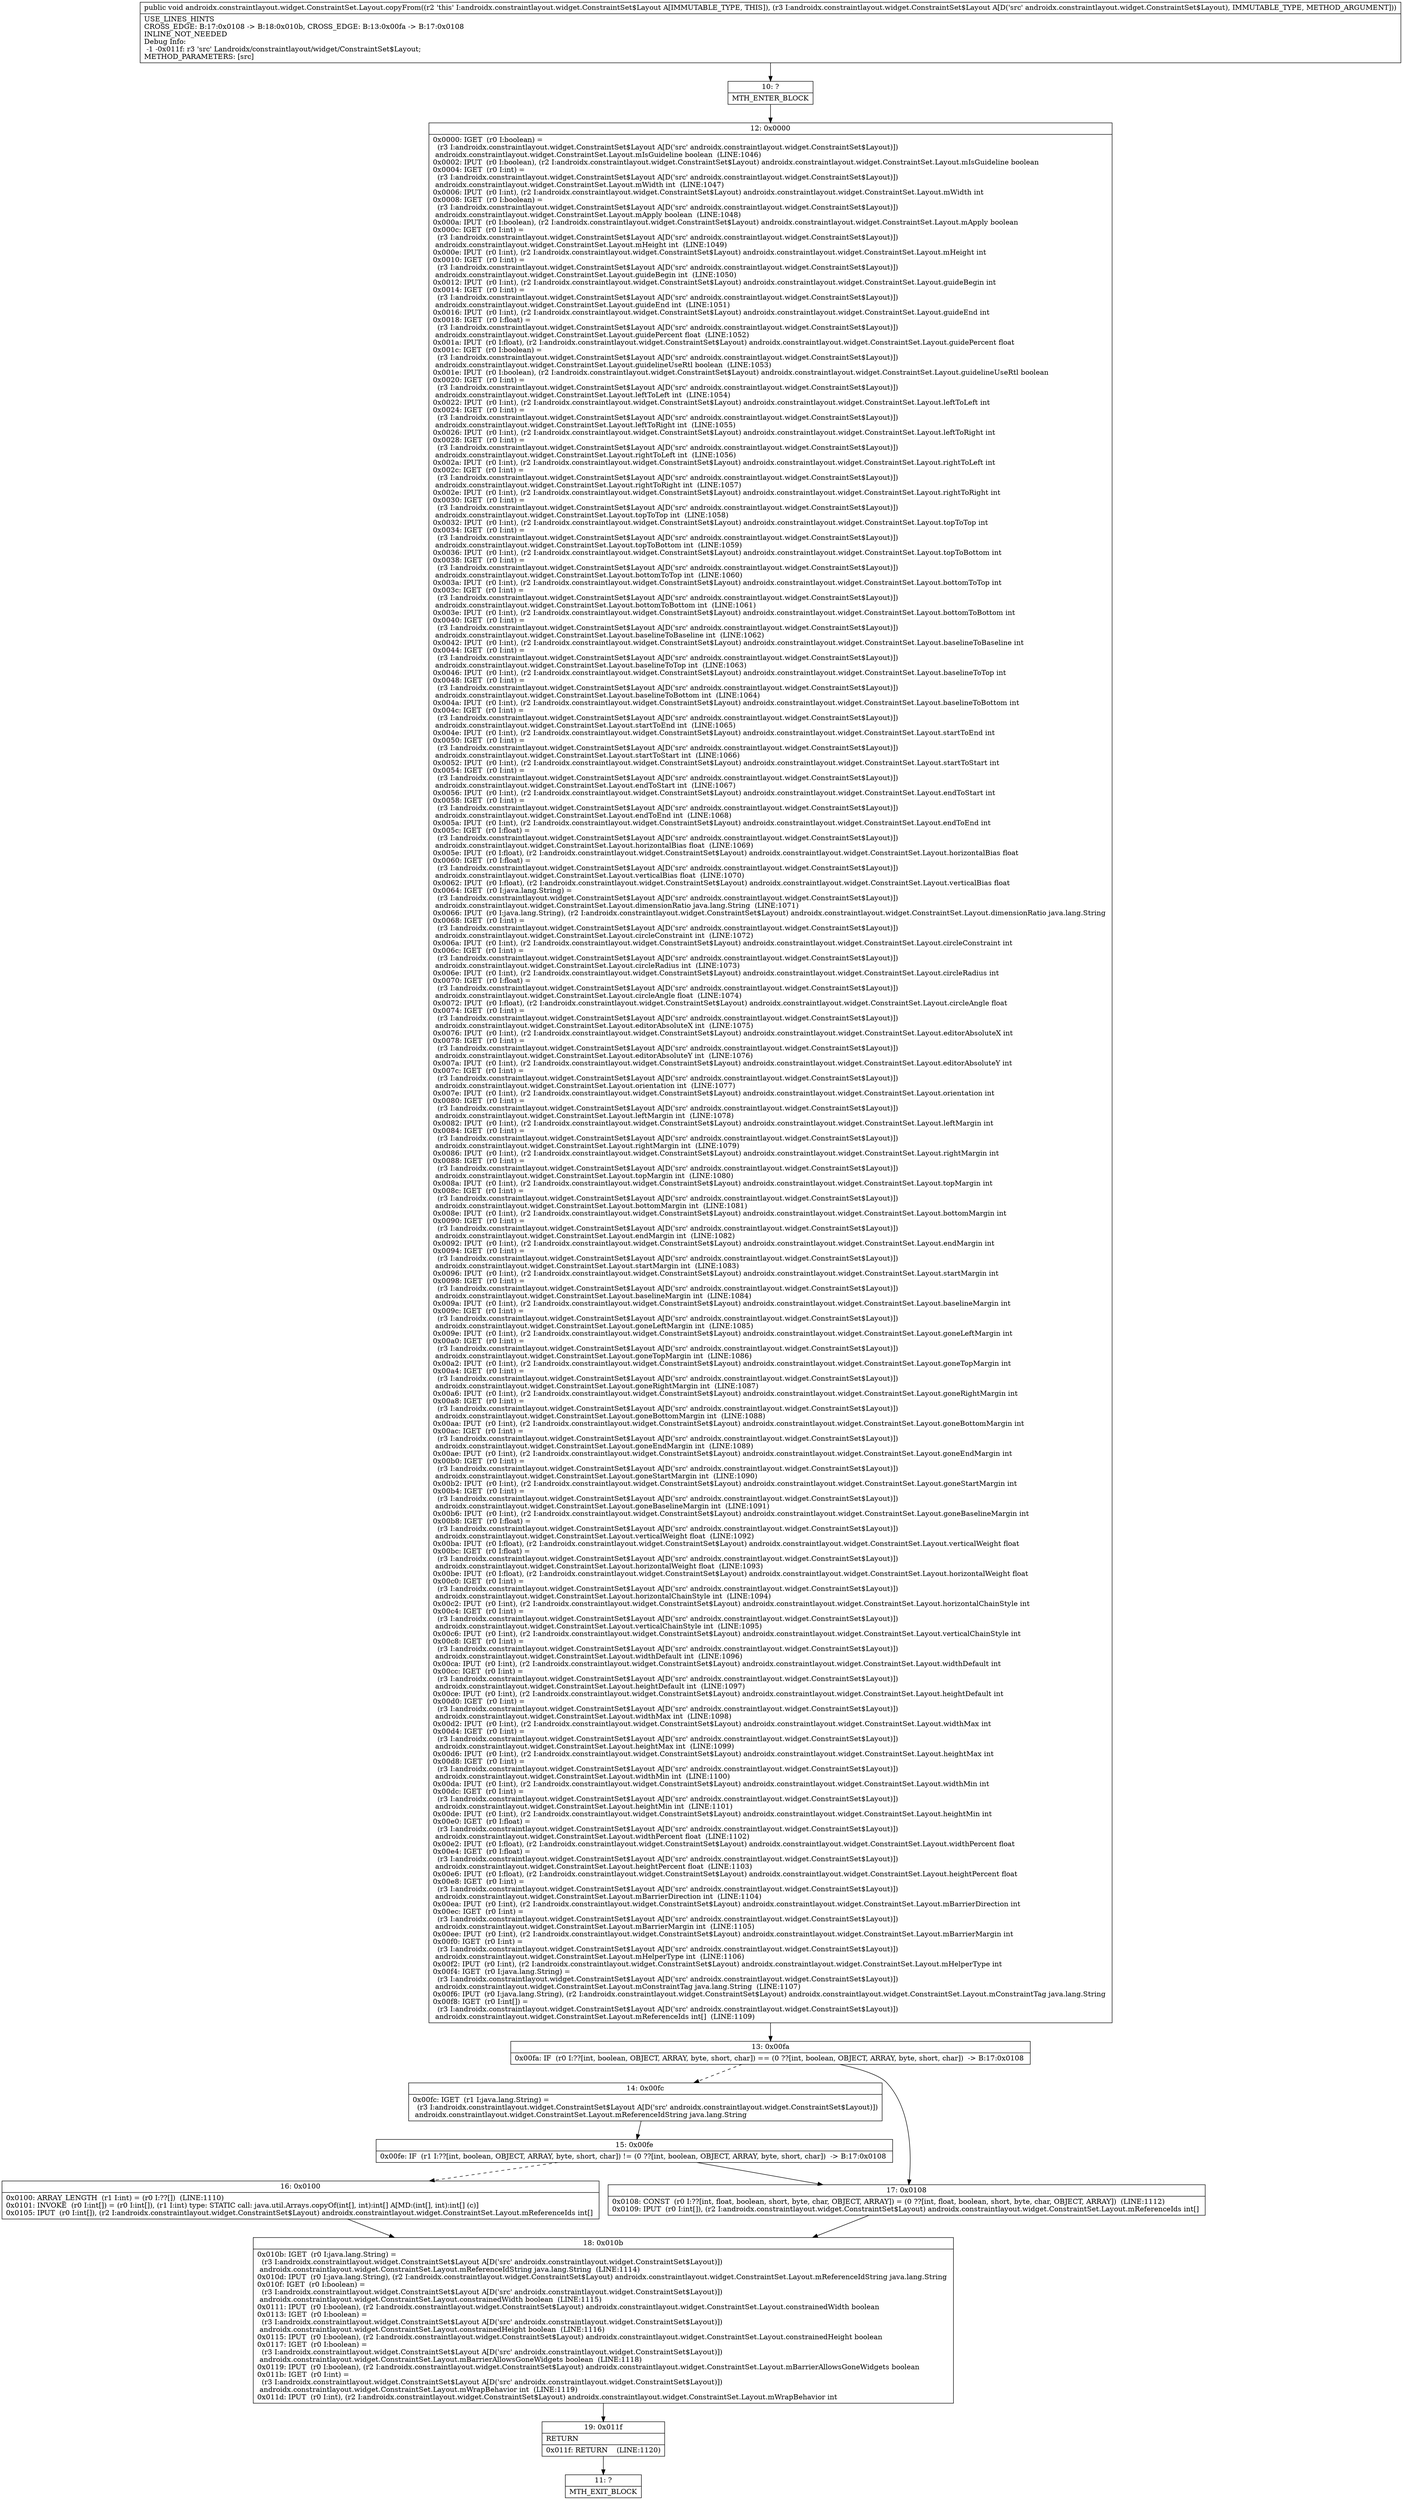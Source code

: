 digraph "CFG forandroidx.constraintlayout.widget.ConstraintSet.Layout.copyFrom(Landroidx\/constraintlayout\/widget\/ConstraintSet$Layout;)V" {
Node_10 [shape=record,label="{10\:\ ?|MTH_ENTER_BLOCK\l}"];
Node_12 [shape=record,label="{12\:\ 0x0000|0x0000: IGET  (r0 I:boolean) = \l  (r3 I:androidx.constraintlayout.widget.ConstraintSet$Layout A[D('src' androidx.constraintlayout.widget.ConstraintSet$Layout)])\l androidx.constraintlayout.widget.ConstraintSet.Layout.mIsGuideline boolean  (LINE:1046)\l0x0002: IPUT  (r0 I:boolean), (r2 I:androidx.constraintlayout.widget.ConstraintSet$Layout) androidx.constraintlayout.widget.ConstraintSet.Layout.mIsGuideline boolean \l0x0004: IGET  (r0 I:int) = \l  (r3 I:androidx.constraintlayout.widget.ConstraintSet$Layout A[D('src' androidx.constraintlayout.widget.ConstraintSet$Layout)])\l androidx.constraintlayout.widget.ConstraintSet.Layout.mWidth int  (LINE:1047)\l0x0006: IPUT  (r0 I:int), (r2 I:androidx.constraintlayout.widget.ConstraintSet$Layout) androidx.constraintlayout.widget.ConstraintSet.Layout.mWidth int \l0x0008: IGET  (r0 I:boolean) = \l  (r3 I:androidx.constraintlayout.widget.ConstraintSet$Layout A[D('src' androidx.constraintlayout.widget.ConstraintSet$Layout)])\l androidx.constraintlayout.widget.ConstraintSet.Layout.mApply boolean  (LINE:1048)\l0x000a: IPUT  (r0 I:boolean), (r2 I:androidx.constraintlayout.widget.ConstraintSet$Layout) androidx.constraintlayout.widget.ConstraintSet.Layout.mApply boolean \l0x000c: IGET  (r0 I:int) = \l  (r3 I:androidx.constraintlayout.widget.ConstraintSet$Layout A[D('src' androidx.constraintlayout.widget.ConstraintSet$Layout)])\l androidx.constraintlayout.widget.ConstraintSet.Layout.mHeight int  (LINE:1049)\l0x000e: IPUT  (r0 I:int), (r2 I:androidx.constraintlayout.widget.ConstraintSet$Layout) androidx.constraintlayout.widget.ConstraintSet.Layout.mHeight int \l0x0010: IGET  (r0 I:int) = \l  (r3 I:androidx.constraintlayout.widget.ConstraintSet$Layout A[D('src' androidx.constraintlayout.widget.ConstraintSet$Layout)])\l androidx.constraintlayout.widget.ConstraintSet.Layout.guideBegin int  (LINE:1050)\l0x0012: IPUT  (r0 I:int), (r2 I:androidx.constraintlayout.widget.ConstraintSet$Layout) androidx.constraintlayout.widget.ConstraintSet.Layout.guideBegin int \l0x0014: IGET  (r0 I:int) = \l  (r3 I:androidx.constraintlayout.widget.ConstraintSet$Layout A[D('src' androidx.constraintlayout.widget.ConstraintSet$Layout)])\l androidx.constraintlayout.widget.ConstraintSet.Layout.guideEnd int  (LINE:1051)\l0x0016: IPUT  (r0 I:int), (r2 I:androidx.constraintlayout.widget.ConstraintSet$Layout) androidx.constraintlayout.widget.ConstraintSet.Layout.guideEnd int \l0x0018: IGET  (r0 I:float) = \l  (r3 I:androidx.constraintlayout.widget.ConstraintSet$Layout A[D('src' androidx.constraintlayout.widget.ConstraintSet$Layout)])\l androidx.constraintlayout.widget.ConstraintSet.Layout.guidePercent float  (LINE:1052)\l0x001a: IPUT  (r0 I:float), (r2 I:androidx.constraintlayout.widget.ConstraintSet$Layout) androidx.constraintlayout.widget.ConstraintSet.Layout.guidePercent float \l0x001c: IGET  (r0 I:boolean) = \l  (r3 I:androidx.constraintlayout.widget.ConstraintSet$Layout A[D('src' androidx.constraintlayout.widget.ConstraintSet$Layout)])\l androidx.constraintlayout.widget.ConstraintSet.Layout.guidelineUseRtl boolean  (LINE:1053)\l0x001e: IPUT  (r0 I:boolean), (r2 I:androidx.constraintlayout.widget.ConstraintSet$Layout) androidx.constraintlayout.widget.ConstraintSet.Layout.guidelineUseRtl boolean \l0x0020: IGET  (r0 I:int) = \l  (r3 I:androidx.constraintlayout.widget.ConstraintSet$Layout A[D('src' androidx.constraintlayout.widget.ConstraintSet$Layout)])\l androidx.constraintlayout.widget.ConstraintSet.Layout.leftToLeft int  (LINE:1054)\l0x0022: IPUT  (r0 I:int), (r2 I:androidx.constraintlayout.widget.ConstraintSet$Layout) androidx.constraintlayout.widget.ConstraintSet.Layout.leftToLeft int \l0x0024: IGET  (r0 I:int) = \l  (r3 I:androidx.constraintlayout.widget.ConstraintSet$Layout A[D('src' androidx.constraintlayout.widget.ConstraintSet$Layout)])\l androidx.constraintlayout.widget.ConstraintSet.Layout.leftToRight int  (LINE:1055)\l0x0026: IPUT  (r0 I:int), (r2 I:androidx.constraintlayout.widget.ConstraintSet$Layout) androidx.constraintlayout.widget.ConstraintSet.Layout.leftToRight int \l0x0028: IGET  (r0 I:int) = \l  (r3 I:androidx.constraintlayout.widget.ConstraintSet$Layout A[D('src' androidx.constraintlayout.widget.ConstraintSet$Layout)])\l androidx.constraintlayout.widget.ConstraintSet.Layout.rightToLeft int  (LINE:1056)\l0x002a: IPUT  (r0 I:int), (r2 I:androidx.constraintlayout.widget.ConstraintSet$Layout) androidx.constraintlayout.widget.ConstraintSet.Layout.rightToLeft int \l0x002c: IGET  (r0 I:int) = \l  (r3 I:androidx.constraintlayout.widget.ConstraintSet$Layout A[D('src' androidx.constraintlayout.widget.ConstraintSet$Layout)])\l androidx.constraintlayout.widget.ConstraintSet.Layout.rightToRight int  (LINE:1057)\l0x002e: IPUT  (r0 I:int), (r2 I:androidx.constraintlayout.widget.ConstraintSet$Layout) androidx.constraintlayout.widget.ConstraintSet.Layout.rightToRight int \l0x0030: IGET  (r0 I:int) = \l  (r3 I:androidx.constraintlayout.widget.ConstraintSet$Layout A[D('src' androidx.constraintlayout.widget.ConstraintSet$Layout)])\l androidx.constraintlayout.widget.ConstraintSet.Layout.topToTop int  (LINE:1058)\l0x0032: IPUT  (r0 I:int), (r2 I:androidx.constraintlayout.widget.ConstraintSet$Layout) androidx.constraintlayout.widget.ConstraintSet.Layout.topToTop int \l0x0034: IGET  (r0 I:int) = \l  (r3 I:androidx.constraintlayout.widget.ConstraintSet$Layout A[D('src' androidx.constraintlayout.widget.ConstraintSet$Layout)])\l androidx.constraintlayout.widget.ConstraintSet.Layout.topToBottom int  (LINE:1059)\l0x0036: IPUT  (r0 I:int), (r2 I:androidx.constraintlayout.widget.ConstraintSet$Layout) androidx.constraintlayout.widget.ConstraintSet.Layout.topToBottom int \l0x0038: IGET  (r0 I:int) = \l  (r3 I:androidx.constraintlayout.widget.ConstraintSet$Layout A[D('src' androidx.constraintlayout.widget.ConstraintSet$Layout)])\l androidx.constraintlayout.widget.ConstraintSet.Layout.bottomToTop int  (LINE:1060)\l0x003a: IPUT  (r0 I:int), (r2 I:androidx.constraintlayout.widget.ConstraintSet$Layout) androidx.constraintlayout.widget.ConstraintSet.Layout.bottomToTop int \l0x003c: IGET  (r0 I:int) = \l  (r3 I:androidx.constraintlayout.widget.ConstraintSet$Layout A[D('src' androidx.constraintlayout.widget.ConstraintSet$Layout)])\l androidx.constraintlayout.widget.ConstraintSet.Layout.bottomToBottom int  (LINE:1061)\l0x003e: IPUT  (r0 I:int), (r2 I:androidx.constraintlayout.widget.ConstraintSet$Layout) androidx.constraintlayout.widget.ConstraintSet.Layout.bottomToBottom int \l0x0040: IGET  (r0 I:int) = \l  (r3 I:androidx.constraintlayout.widget.ConstraintSet$Layout A[D('src' androidx.constraintlayout.widget.ConstraintSet$Layout)])\l androidx.constraintlayout.widget.ConstraintSet.Layout.baselineToBaseline int  (LINE:1062)\l0x0042: IPUT  (r0 I:int), (r2 I:androidx.constraintlayout.widget.ConstraintSet$Layout) androidx.constraintlayout.widget.ConstraintSet.Layout.baselineToBaseline int \l0x0044: IGET  (r0 I:int) = \l  (r3 I:androidx.constraintlayout.widget.ConstraintSet$Layout A[D('src' androidx.constraintlayout.widget.ConstraintSet$Layout)])\l androidx.constraintlayout.widget.ConstraintSet.Layout.baselineToTop int  (LINE:1063)\l0x0046: IPUT  (r0 I:int), (r2 I:androidx.constraintlayout.widget.ConstraintSet$Layout) androidx.constraintlayout.widget.ConstraintSet.Layout.baselineToTop int \l0x0048: IGET  (r0 I:int) = \l  (r3 I:androidx.constraintlayout.widget.ConstraintSet$Layout A[D('src' androidx.constraintlayout.widget.ConstraintSet$Layout)])\l androidx.constraintlayout.widget.ConstraintSet.Layout.baselineToBottom int  (LINE:1064)\l0x004a: IPUT  (r0 I:int), (r2 I:androidx.constraintlayout.widget.ConstraintSet$Layout) androidx.constraintlayout.widget.ConstraintSet.Layout.baselineToBottom int \l0x004c: IGET  (r0 I:int) = \l  (r3 I:androidx.constraintlayout.widget.ConstraintSet$Layout A[D('src' androidx.constraintlayout.widget.ConstraintSet$Layout)])\l androidx.constraintlayout.widget.ConstraintSet.Layout.startToEnd int  (LINE:1065)\l0x004e: IPUT  (r0 I:int), (r2 I:androidx.constraintlayout.widget.ConstraintSet$Layout) androidx.constraintlayout.widget.ConstraintSet.Layout.startToEnd int \l0x0050: IGET  (r0 I:int) = \l  (r3 I:androidx.constraintlayout.widget.ConstraintSet$Layout A[D('src' androidx.constraintlayout.widget.ConstraintSet$Layout)])\l androidx.constraintlayout.widget.ConstraintSet.Layout.startToStart int  (LINE:1066)\l0x0052: IPUT  (r0 I:int), (r2 I:androidx.constraintlayout.widget.ConstraintSet$Layout) androidx.constraintlayout.widget.ConstraintSet.Layout.startToStart int \l0x0054: IGET  (r0 I:int) = \l  (r3 I:androidx.constraintlayout.widget.ConstraintSet$Layout A[D('src' androidx.constraintlayout.widget.ConstraintSet$Layout)])\l androidx.constraintlayout.widget.ConstraintSet.Layout.endToStart int  (LINE:1067)\l0x0056: IPUT  (r0 I:int), (r2 I:androidx.constraintlayout.widget.ConstraintSet$Layout) androidx.constraintlayout.widget.ConstraintSet.Layout.endToStart int \l0x0058: IGET  (r0 I:int) = \l  (r3 I:androidx.constraintlayout.widget.ConstraintSet$Layout A[D('src' androidx.constraintlayout.widget.ConstraintSet$Layout)])\l androidx.constraintlayout.widget.ConstraintSet.Layout.endToEnd int  (LINE:1068)\l0x005a: IPUT  (r0 I:int), (r2 I:androidx.constraintlayout.widget.ConstraintSet$Layout) androidx.constraintlayout.widget.ConstraintSet.Layout.endToEnd int \l0x005c: IGET  (r0 I:float) = \l  (r3 I:androidx.constraintlayout.widget.ConstraintSet$Layout A[D('src' androidx.constraintlayout.widget.ConstraintSet$Layout)])\l androidx.constraintlayout.widget.ConstraintSet.Layout.horizontalBias float  (LINE:1069)\l0x005e: IPUT  (r0 I:float), (r2 I:androidx.constraintlayout.widget.ConstraintSet$Layout) androidx.constraintlayout.widget.ConstraintSet.Layout.horizontalBias float \l0x0060: IGET  (r0 I:float) = \l  (r3 I:androidx.constraintlayout.widget.ConstraintSet$Layout A[D('src' androidx.constraintlayout.widget.ConstraintSet$Layout)])\l androidx.constraintlayout.widget.ConstraintSet.Layout.verticalBias float  (LINE:1070)\l0x0062: IPUT  (r0 I:float), (r2 I:androidx.constraintlayout.widget.ConstraintSet$Layout) androidx.constraintlayout.widget.ConstraintSet.Layout.verticalBias float \l0x0064: IGET  (r0 I:java.lang.String) = \l  (r3 I:androidx.constraintlayout.widget.ConstraintSet$Layout A[D('src' androidx.constraintlayout.widget.ConstraintSet$Layout)])\l androidx.constraintlayout.widget.ConstraintSet.Layout.dimensionRatio java.lang.String  (LINE:1071)\l0x0066: IPUT  (r0 I:java.lang.String), (r2 I:androidx.constraintlayout.widget.ConstraintSet$Layout) androidx.constraintlayout.widget.ConstraintSet.Layout.dimensionRatio java.lang.String \l0x0068: IGET  (r0 I:int) = \l  (r3 I:androidx.constraintlayout.widget.ConstraintSet$Layout A[D('src' androidx.constraintlayout.widget.ConstraintSet$Layout)])\l androidx.constraintlayout.widget.ConstraintSet.Layout.circleConstraint int  (LINE:1072)\l0x006a: IPUT  (r0 I:int), (r2 I:androidx.constraintlayout.widget.ConstraintSet$Layout) androidx.constraintlayout.widget.ConstraintSet.Layout.circleConstraint int \l0x006c: IGET  (r0 I:int) = \l  (r3 I:androidx.constraintlayout.widget.ConstraintSet$Layout A[D('src' androidx.constraintlayout.widget.ConstraintSet$Layout)])\l androidx.constraintlayout.widget.ConstraintSet.Layout.circleRadius int  (LINE:1073)\l0x006e: IPUT  (r0 I:int), (r2 I:androidx.constraintlayout.widget.ConstraintSet$Layout) androidx.constraintlayout.widget.ConstraintSet.Layout.circleRadius int \l0x0070: IGET  (r0 I:float) = \l  (r3 I:androidx.constraintlayout.widget.ConstraintSet$Layout A[D('src' androidx.constraintlayout.widget.ConstraintSet$Layout)])\l androidx.constraintlayout.widget.ConstraintSet.Layout.circleAngle float  (LINE:1074)\l0x0072: IPUT  (r0 I:float), (r2 I:androidx.constraintlayout.widget.ConstraintSet$Layout) androidx.constraintlayout.widget.ConstraintSet.Layout.circleAngle float \l0x0074: IGET  (r0 I:int) = \l  (r3 I:androidx.constraintlayout.widget.ConstraintSet$Layout A[D('src' androidx.constraintlayout.widget.ConstraintSet$Layout)])\l androidx.constraintlayout.widget.ConstraintSet.Layout.editorAbsoluteX int  (LINE:1075)\l0x0076: IPUT  (r0 I:int), (r2 I:androidx.constraintlayout.widget.ConstraintSet$Layout) androidx.constraintlayout.widget.ConstraintSet.Layout.editorAbsoluteX int \l0x0078: IGET  (r0 I:int) = \l  (r3 I:androidx.constraintlayout.widget.ConstraintSet$Layout A[D('src' androidx.constraintlayout.widget.ConstraintSet$Layout)])\l androidx.constraintlayout.widget.ConstraintSet.Layout.editorAbsoluteY int  (LINE:1076)\l0x007a: IPUT  (r0 I:int), (r2 I:androidx.constraintlayout.widget.ConstraintSet$Layout) androidx.constraintlayout.widget.ConstraintSet.Layout.editorAbsoluteY int \l0x007c: IGET  (r0 I:int) = \l  (r3 I:androidx.constraintlayout.widget.ConstraintSet$Layout A[D('src' androidx.constraintlayout.widget.ConstraintSet$Layout)])\l androidx.constraintlayout.widget.ConstraintSet.Layout.orientation int  (LINE:1077)\l0x007e: IPUT  (r0 I:int), (r2 I:androidx.constraintlayout.widget.ConstraintSet$Layout) androidx.constraintlayout.widget.ConstraintSet.Layout.orientation int \l0x0080: IGET  (r0 I:int) = \l  (r3 I:androidx.constraintlayout.widget.ConstraintSet$Layout A[D('src' androidx.constraintlayout.widget.ConstraintSet$Layout)])\l androidx.constraintlayout.widget.ConstraintSet.Layout.leftMargin int  (LINE:1078)\l0x0082: IPUT  (r0 I:int), (r2 I:androidx.constraintlayout.widget.ConstraintSet$Layout) androidx.constraintlayout.widget.ConstraintSet.Layout.leftMargin int \l0x0084: IGET  (r0 I:int) = \l  (r3 I:androidx.constraintlayout.widget.ConstraintSet$Layout A[D('src' androidx.constraintlayout.widget.ConstraintSet$Layout)])\l androidx.constraintlayout.widget.ConstraintSet.Layout.rightMargin int  (LINE:1079)\l0x0086: IPUT  (r0 I:int), (r2 I:androidx.constraintlayout.widget.ConstraintSet$Layout) androidx.constraintlayout.widget.ConstraintSet.Layout.rightMargin int \l0x0088: IGET  (r0 I:int) = \l  (r3 I:androidx.constraintlayout.widget.ConstraintSet$Layout A[D('src' androidx.constraintlayout.widget.ConstraintSet$Layout)])\l androidx.constraintlayout.widget.ConstraintSet.Layout.topMargin int  (LINE:1080)\l0x008a: IPUT  (r0 I:int), (r2 I:androidx.constraintlayout.widget.ConstraintSet$Layout) androidx.constraintlayout.widget.ConstraintSet.Layout.topMargin int \l0x008c: IGET  (r0 I:int) = \l  (r3 I:androidx.constraintlayout.widget.ConstraintSet$Layout A[D('src' androidx.constraintlayout.widget.ConstraintSet$Layout)])\l androidx.constraintlayout.widget.ConstraintSet.Layout.bottomMargin int  (LINE:1081)\l0x008e: IPUT  (r0 I:int), (r2 I:androidx.constraintlayout.widget.ConstraintSet$Layout) androidx.constraintlayout.widget.ConstraintSet.Layout.bottomMargin int \l0x0090: IGET  (r0 I:int) = \l  (r3 I:androidx.constraintlayout.widget.ConstraintSet$Layout A[D('src' androidx.constraintlayout.widget.ConstraintSet$Layout)])\l androidx.constraintlayout.widget.ConstraintSet.Layout.endMargin int  (LINE:1082)\l0x0092: IPUT  (r0 I:int), (r2 I:androidx.constraintlayout.widget.ConstraintSet$Layout) androidx.constraintlayout.widget.ConstraintSet.Layout.endMargin int \l0x0094: IGET  (r0 I:int) = \l  (r3 I:androidx.constraintlayout.widget.ConstraintSet$Layout A[D('src' androidx.constraintlayout.widget.ConstraintSet$Layout)])\l androidx.constraintlayout.widget.ConstraintSet.Layout.startMargin int  (LINE:1083)\l0x0096: IPUT  (r0 I:int), (r2 I:androidx.constraintlayout.widget.ConstraintSet$Layout) androidx.constraintlayout.widget.ConstraintSet.Layout.startMargin int \l0x0098: IGET  (r0 I:int) = \l  (r3 I:androidx.constraintlayout.widget.ConstraintSet$Layout A[D('src' androidx.constraintlayout.widget.ConstraintSet$Layout)])\l androidx.constraintlayout.widget.ConstraintSet.Layout.baselineMargin int  (LINE:1084)\l0x009a: IPUT  (r0 I:int), (r2 I:androidx.constraintlayout.widget.ConstraintSet$Layout) androidx.constraintlayout.widget.ConstraintSet.Layout.baselineMargin int \l0x009c: IGET  (r0 I:int) = \l  (r3 I:androidx.constraintlayout.widget.ConstraintSet$Layout A[D('src' androidx.constraintlayout.widget.ConstraintSet$Layout)])\l androidx.constraintlayout.widget.ConstraintSet.Layout.goneLeftMargin int  (LINE:1085)\l0x009e: IPUT  (r0 I:int), (r2 I:androidx.constraintlayout.widget.ConstraintSet$Layout) androidx.constraintlayout.widget.ConstraintSet.Layout.goneLeftMargin int \l0x00a0: IGET  (r0 I:int) = \l  (r3 I:androidx.constraintlayout.widget.ConstraintSet$Layout A[D('src' androidx.constraintlayout.widget.ConstraintSet$Layout)])\l androidx.constraintlayout.widget.ConstraintSet.Layout.goneTopMargin int  (LINE:1086)\l0x00a2: IPUT  (r0 I:int), (r2 I:androidx.constraintlayout.widget.ConstraintSet$Layout) androidx.constraintlayout.widget.ConstraintSet.Layout.goneTopMargin int \l0x00a4: IGET  (r0 I:int) = \l  (r3 I:androidx.constraintlayout.widget.ConstraintSet$Layout A[D('src' androidx.constraintlayout.widget.ConstraintSet$Layout)])\l androidx.constraintlayout.widget.ConstraintSet.Layout.goneRightMargin int  (LINE:1087)\l0x00a6: IPUT  (r0 I:int), (r2 I:androidx.constraintlayout.widget.ConstraintSet$Layout) androidx.constraintlayout.widget.ConstraintSet.Layout.goneRightMargin int \l0x00a8: IGET  (r0 I:int) = \l  (r3 I:androidx.constraintlayout.widget.ConstraintSet$Layout A[D('src' androidx.constraintlayout.widget.ConstraintSet$Layout)])\l androidx.constraintlayout.widget.ConstraintSet.Layout.goneBottomMargin int  (LINE:1088)\l0x00aa: IPUT  (r0 I:int), (r2 I:androidx.constraintlayout.widget.ConstraintSet$Layout) androidx.constraintlayout.widget.ConstraintSet.Layout.goneBottomMargin int \l0x00ac: IGET  (r0 I:int) = \l  (r3 I:androidx.constraintlayout.widget.ConstraintSet$Layout A[D('src' androidx.constraintlayout.widget.ConstraintSet$Layout)])\l androidx.constraintlayout.widget.ConstraintSet.Layout.goneEndMargin int  (LINE:1089)\l0x00ae: IPUT  (r0 I:int), (r2 I:androidx.constraintlayout.widget.ConstraintSet$Layout) androidx.constraintlayout.widget.ConstraintSet.Layout.goneEndMargin int \l0x00b0: IGET  (r0 I:int) = \l  (r3 I:androidx.constraintlayout.widget.ConstraintSet$Layout A[D('src' androidx.constraintlayout.widget.ConstraintSet$Layout)])\l androidx.constraintlayout.widget.ConstraintSet.Layout.goneStartMargin int  (LINE:1090)\l0x00b2: IPUT  (r0 I:int), (r2 I:androidx.constraintlayout.widget.ConstraintSet$Layout) androidx.constraintlayout.widget.ConstraintSet.Layout.goneStartMargin int \l0x00b4: IGET  (r0 I:int) = \l  (r3 I:androidx.constraintlayout.widget.ConstraintSet$Layout A[D('src' androidx.constraintlayout.widget.ConstraintSet$Layout)])\l androidx.constraintlayout.widget.ConstraintSet.Layout.goneBaselineMargin int  (LINE:1091)\l0x00b6: IPUT  (r0 I:int), (r2 I:androidx.constraintlayout.widget.ConstraintSet$Layout) androidx.constraintlayout.widget.ConstraintSet.Layout.goneBaselineMargin int \l0x00b8: IGET  (r0 I:float) = \l  (r3 I:androidx.constraintlayout.widget.ConstraintSet$Layout A[D('src' androidx.constraintlayout.widget.ConstraintSet$Layout)])\l androidx.constraintlayout.widget.ConstraintSet.Layout.verticalWeight float  (LINE:1092)\l0x00ba: IPUT  (r0 I:float), (r2 I:androidx.constraintlayout.widget.ConstraintSet$Layout) androidx.constraintlayout.widget.ConstraintSet.Layout.verticalWeight float \l0x00bc: IGET  (r0 I:float) = \l  (r3 I:androidx.constraintlayout.widget.ConstraintSet$Layout A[D('src' androidx.constraintlayout.widget.ConstraintSet$Layout)])\l androidx.constraintlayout.widget.ConstraintSet.Layout.horizontalWeight float  (LINE:1093)\l0x00be: IPUT  (r0 I:float), (r2 I:androidx.constraintlayout.widget.ConstraintSet$Layout) androidx.constraintlayout.widget.ConstraintSet.Layout.horizontalWeight float \l0x00c0: IGET  (r0 I:int) = \l  (r3 I:androidx.constraintlayout.widget.ConstraintSet$Layout A[D('src' androidx.constraintlayout.widget.ConstraintSet$Layout)])\l androidx.constraintlayout.widget.ConstraintSet.Layout.horizontalChainStyle int  (LINE:1094)\l0x00c2: IPUT  (r0 I:int), (r2 I:androidx.constraintlayout.widget.ConstraintSet$Layout) androidx.constraintlayout.widget.ConstraintSet.Layout.horizontalChainStyle int \l0x00c4: IGET  (r0 I:int) = \l  (r3 I:androidx.constraintlayout.widget.ConstraintSet$Layout A[D('src' androidx.constraintlayout.widget.ConstraintSet$Layout)])\l androidx.constraintlayout.widget.ConstraintSet.Layout.verticalChainStyle int  (LINE:1095)\l0x00c6: IPUT  (r0 I:int), (r2 I:androidx.constraintlayout.widget.ConstraintSet$Layout) androidx.constraintlayout.widget.ConstraintSet.Layout.verticalChainStyle int \l0x00c8: IGET  (r0 I:int) = \l  (r3 I:androidx.constraintlayout.widget.ConstraintSet$Layout A[D('src' androidx.constraintlayout.widget.ConstraintSet$Layout)])\l androidx.constraintlayout.widget.ConstraintSet.Layout.widthDefault int  (LINE:1096)\l0x00ca: IPUT  (r0 I:int), (r2 I:androidx.constraintlayout.widget.ConstraintSet$Layout) androidx.constraintlayout.widget.ConstraintSet.Layout.widthDefault int \l0x00cc: IGET  (r0 I:int) = \l  (r3 I:androidx.constraintlayout.widget.ConstraintSet$Layout A[D('src' androidx.constraintlayout.widget.ConstraintSet$Layout)])\l androidx.constraintlayout.widget.ConstraintSet.Layout.heightDefault int  (LINE:1097)\l0x00ce: IPUT  (r0 I:int), (r2 I:androidx.constraintlayout.widget.ConstraintSet$Layout) androidx.constraintlayout.widget.ConstraintSet.Layout.heightDefault int \l0x00d0: IGET  (r0 I:int) = \l  (r3 I:androidx.constraintlayout.widget.ConstraintSet$Layout A[D('src' androidx.constraintlayout.widget.ConstraintSet$Layout)])\l androidx.constraintlayout.widget.ConstraintSet.Layout.widthMax int  (LINE:1098)\l0x00d2: IPUT  (r0 I:int), (r2 I:androidx.constraintlayout.widget.ConstraintSet$Layout) androidx.constraintlayout.widget.ConstraintSet.Layout.widthMax int \l0x00d4: IGET  (r0 I:int) = \l  (r3 I:androidx.constraintlayout.widget.ConstraintSet$Layout A[D('src' androidx.constraintlayout.widget.ConstraintSet$Layout)])\l androidx.constraintlayout.widget.ConstraintSet.Layout.heightMax int  (LINE:1099)\l0x00d6: IPUT  (r0 I:int), (r2 I:androidx.constraintlayout.widget.ConstraintSet$Layout) androidx.constraintlayout.widget.ConstraintSet.Layout.heightMax int \l0x00d8: IGET  (r0 I:int) = \l  (r3 I:androidx.constraintlayout.widget.ConstraintSet$Layout A[D('src' androidx.constraintlayout.widget.ConstraintSet$Layout)])\l androidx.constraintlayout.widget.ConstraintSet.Layout.widthMin int  (LINE:1100)\l0x00da: IPUT  (r0 I:int), (r2 I:androidx.constraintlayout.widget.ConstraintSet$Layout) androidx.constraintlayout.widget.ConstraintSet.Layout.widthMin int \l0x00dc: IGET  (r0 I:int) = \l  (r3 I:androidx.constraintlayout.widget.ConstraintSet$Layout A[D('src' androidx.constraintlayout.widget.ConstraintSet$Layout)])\l androidx.constraintlayout.widget.ConstraintSet.Layout.heightMin int  (LINE:1101)\l0x00de: IPUT  (r0 I:int), (r2 I:androidx.constraintlayout.widget.ConstraintSet$Layout) androidx.constraintlayout.widget.ConstraintSet.Layout.heightMin int \l0x00e0: IGET  (r0 I:float) = \l  (r3 I:androidx.constraintlayout.widget.ConstraintSet$Layout A[D('src' androidx.constraintlayout.widget.ConstraintSet$Layout)])\l androidx.constraintlayout.widget.ConstraintSet.Layout.widthPercent float  (LINE:1102)\l0x00e2: IPUT  (r0 I:float), (r2 I:androidx.constraintlayout.widget.ConstraintSet$Layout) androidx.constraintlayout.widget.ConstraintSet.Layout.widthPercent float \l0x00e4: IGET  (r0 I:float) = \l  (r3 I:androidx.constraintlayout.widget.ConstraintSet$Layout A[D('src' androidx.constraintlayout.widget.ConstraintSet$Layout)])\l androidx.constraintlayout.widget.ConstraintSet.Layout.heightPercent float  (LINE:1103)\l0x00e6: IPUT  (r0 I:float), (r2 I:androidx.constraintlayout.widget.ConstraintSet$Layout) androidx.constraintlayout.widget.ConstraintSet.Layout.heightPercent float \l0x00e8: IGET  (r0 I:int) = \l  (r3 I:androidx.constraintlayout.widget.ConstraintSet$Layout A[D('src' androidx.constraintlayout.widget.ConstraintSet$Layout)])\l androidx.constraintlayout.widget.ConstraintSet.Layout.mBarrierDirection int  (LINE:1104)\l0x00ea: IPUT  (r0 I:int), (r2 I:androidx.constraintlayout.widget.ConstraintSet$Layout) androidx.constraintlayout.widget.ConstraintSet.Layout.mBarrierDirection int \l0x00ec: IGET  (r0 I:int) = \l  (r3 I:androidx.constraintlayout.widget.ConstraintSet$Layout A[D('src' androidx.constraintlayout.widget.ConstraintSet$Layout)])\l androidx.constraintlayout.widget.ConstraintSet.Layout.mBarrierMargin int  (LINE:1105)\l0x00ee: IPUT  (r0 I:int), (r2 I:androidx.constraintlayout.widget.ConstraintSet$Layout) androidx.constraintlayout.widget.ConstraintSet.Layout.mBarrierMargin int \l0x00f0: IGET  (r0 I:int) = \l  (r3 I:androidx.constraintlayout.widget.ConstraintSet$Layout A[D('src' androidx.constraintlayout.widget.ConstraintSet$Layout)])\l androidx.constraintlayout.widget.ConstraintSet.Layout.mHelperType int  (LINE:1106)\l0x00f2: IPUT  (r0 I:int), (r2 I:androidx.constraintlayout.widget.ConstraintSet$Layout) androidx.constraintlayout.widget.ConstraintSet.Layout.mHelperType int \l0x00f4: IGET  (r0 I:java.lang.String) = \l  (r3 I:androidx.constraintlayout.widget.ConstraintSet$Layout A[D('src' androidx.constraintlayout.widget.ConstraintSet$Layout)])\l androidx.constraintlayout.widget.ConstraintSet.Layout.mConstraintTag java.lang.String  (LINE:1107)\l0x00f6: IPUT  (r0 I:java.lang.String), (r2 I:androidx.constraintlayout.widget.ConstraintSet$Layout) androidx.constraintlayout.widget.ConstraintSet.Layout.mConstraintTag java.lang.String \l0x00f8: IGET  (r0 I:int[]) = \l  (r3 I:androidx.constraintlayout.widget.ConstraintSet$Layout A[D('src' androidx.constraintlayout.widget.ConstraintSet$Layout)])\l androidx.constraintlayout.widget.ConstraintSet.Layout.mReferenceIds int[]  (LINE:1109)\l}"];
Node_13 [shape=record,label="{13\:\ 0x00fa|0x00fa: IF  (r0 I:??[int, boolean, OBJECT, ARRAY, byte, short, char]) == (0 ??[int, boolean, OBJECT, ARRAY, byte, short, char])  \-\> B:17:0x0108 \l}"];
Node_14 [shape=record,label="{14\:\ 0x00fc|0x00fc: IGET  (r1 I:java.lang.String) = \l  (r3 I:androidx.constraintlayout.widget.ConstraintSet$Layout A[D('src' androidx.constraintlayout.widget.ConstraintSet$Layout)])\l androidx.constraintlayout.widget.ConstraintSet.Layout.mReferenceIdString java.lang.String \l}"];
Node_15 [shape=record,label="{15\:\ 0x00fe|0x00fe: IF  (r1 I:??[int, boolean, OBJECT, ARRAY, byte, short, char]) != (0 ??[int, boolean, OBJECT, ARRAY, byte, short, char])  \-\> B:17:0x0108 \l}"];
Node_16 [shape=record,label="{16\:\ 0x0100|0x0100: ARRAY_LENGTH  (r1 I:int) = (r0 I:??[])  (LINE:1110)\l0x0101: INVOKE  (r0 I:int[]) = (r0 I:int[]), (r1 I:int) type: STATIC call: java.util.Arrays.copyOf(int[], int):int[] A[MD:(int[], int):int[] (c)]\l0x0105: IPUT  (r0 I:int[]), (r2 I:androidx.constraintlayout.widget.ConstraintSet$Layout) androidx.constraintlayout.widget.ConstraintSet.Layout.mReferenceIds int[] \l}"];
Node_18 [shape=record,label="{18\:\ 0x010b|0x010b: IGET  (r0 I:java.lang.String) = \l  (r3 I:androidx.constraintlayout.widget.ConstraintSet$Layout A[D('src' androidx.constraintlayout.widget.ConstraintSet$Layout)])\l androidx.constraintlayout.widget.ConstraintSet.Layout.mReferenceIdString java.lang.String  (LINE:1114)\l0x010d: IPUT  (r0 I:java.lang.String), (r2 I:androidx.constraintlayout.widget.ConstraintSet$Layout) androidx.constraintlayout.widget.ConstraintSet.Layout.mReferenceIdString java.lang.String \l0x010f: IGET  (r0 I:boolean) = \l  (r3 I:androidx.constraintlayout.widget.ConstraintSet$Layout A[D('src' androidx.constraintlayout.widget.ConstraintSet$Layout)])\l androidx.constraintlayout.widget.ConstraintSet.Layout.constrainedWidth boolean  (LINE:1115)\l0x0111: IPUT  (r0 I:boolean), (r2 I:androidx.constraintlayout.widget.ConstraintSet$Layout) androidx.constraintlayout.widget.ConstraintSet.Layout.constrainedWidth boolean \l0x0113: IGET  (r0 I:boolean) = \l  (r3 I:androidx.constraintlayout.widget.ConstraintSet$Layout A[D('src' androidx.constraintlayout.widget.ConstraintSet$Layout)])\l androidx.constraintlayout.widget.ConstraintSet.Layout.constrainedHeight boolean  (LINE:1116)\l0x0115: IPUT  (r0 I:boolean), (r2 I:androidx.constraintlayout.widget.ConstraintSet$Layout) androidx.constraintlayout.widget.ConstraintSet.Layout.constrainedHeight boolean \l0x0117: IGET  (r0 I:boolean) = \l  (r3 I:androidx.constraintlayout.widget.ConstraintSet$Layout A[D('src' androidx.constraintlayout.widget.ConstraintSet$Layout)])\l androidx.constraintlayout.widget.ConstraintSet.Layout.mBarrierAllowsGoneWidgets boolean  (LINE:1118)\l0x0119: IPUT  (r0 I:boolean), (r2 I:androidx.constraintlayout.widget.ConstraintSet$Layout) androidx.constraintlayout.widget.ConstraintSet.Layout.mBarrierAllowsGoneWidgets boolean \l0x011b: IGET  (r0 I:int) = \l  (r3 I:androidx.constraintlayout.widget.ConstraintSet$Layout A[D('src' androidx.constraintlayout.widget.ConstraintSet$Layout)])\l androidx.constraintlayout.widget.ConstraintSet.Layout.mWrapBehavior int  (LINE:1119)\l0x011d: IPUT  (r0 I:int), (r2 I:androidx.constraintlayout.widget.ConstraintSet$Layout) androidx.constraintlayout.widget.ConstraintSet.Layout.mWrapBehavior int \l}"];
Node_19 [shape=record,label="{19\:\ 0x011f|RETURN\l|0x011f: RETURN    (LINE:1120)\l}"];
Node_11 [shape=record,label="{11\:\ ?|MTH_EXIT_BLOCK\l}"];
Node_17 [shape=record,label="{17\:\ 0x0108|0x0108: CONST  (r0 I:??[int, float, boolean, short, byte, char, OBJECT, ARRAY]) = (0 ??[int, float, boolean, short, byte, char, OBJECT, ARRAY])  (LINE:1112)\l0x0109: IPUT  (r0 I:int[]), (r2 I:androidx.constraintlayout.widget.ConstraintSet$Layout) androidx.constraintlayout.widget.ConstraintSet.Layout.mReferenceIds int[] \l}"];
MethodNode[shape=record,label="{public void androidx.constraintlayout.widget.ConstraintSet.Layout.copyFrom((r2 'this' I:androidx.constraintlayout.widget.ConstraintSet$Layout A[IMMUTABLE_TYPE, THIS]), (r3 I:androidx.constraintlayout.widget.ConstraintSet$Layout A[D('src' androidx.constraintlayout.widget.ConstraintSet$Layout), IMMUTABLE_TYPE, METHOD_ARGUMENT]))  | USE_LINES_HINTS\lCROSS_EDGE: B:17:0x0108 \-\> B:18:0x010b, CROSS_EDGE: B:13:0x00fa \-\> B:17:0x0108\lINLINE_NOT_NEEDED\lDebug Info:\l  \-1 \-0x011f: r3 'src' Landroidx\/constraintlayout\/widget\/ConstraintSet$Layout;\lMETHOD_PARAMETERS: [src]\l}"];
MethodNode -> Node_10;Node_10 -> Node_12;
Node_12 -> Node_13;
Node_13 -> Node_14[style=dashed];
Node_13 -> Node_17;
Node_14 -> Node_15;
Node_15 -> Node_16[style=dashed];
Node_15 -> Node_17;
Node_16 -> Node_18;
Node_18 -> Node_19;
Node_19 -> Node_11;
Node_17 -> Node_18;
}

